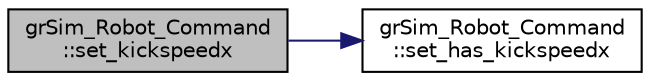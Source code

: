 digraph "grSim_Robot_Command::set_kickspeedx"
{
 // INTERACTIVE_SVG=YES
  edge [fontname="Helvetica",fontsize="10",labelfontname="Helvetica",labelfontsize="10"];
  node [fontname="Helvetica",fontsize="10",shape=record];
  rankdir="LR";
  Node1 [label="grSim_Robot_Command\l::set_kickspeedx",height=0.2,width=0.4,color="black", fillcolor="grey75", style="filled", fontcolor="black"];
  Node1 -> Node2 [color="midnightblue",fontsize="10",style="solid",fontname="Helvetica"];
  Node2 [label="grSim_Robot_Command\l::set_has_kickspeedx",height=0.2,width=0.4,color="black", fillcolor="white", style="filled",URL="$d1/d68/classgr_sim___robot___command.html#ad43dbade1151f6dbdcf616c3f7e31ff4"];
}
